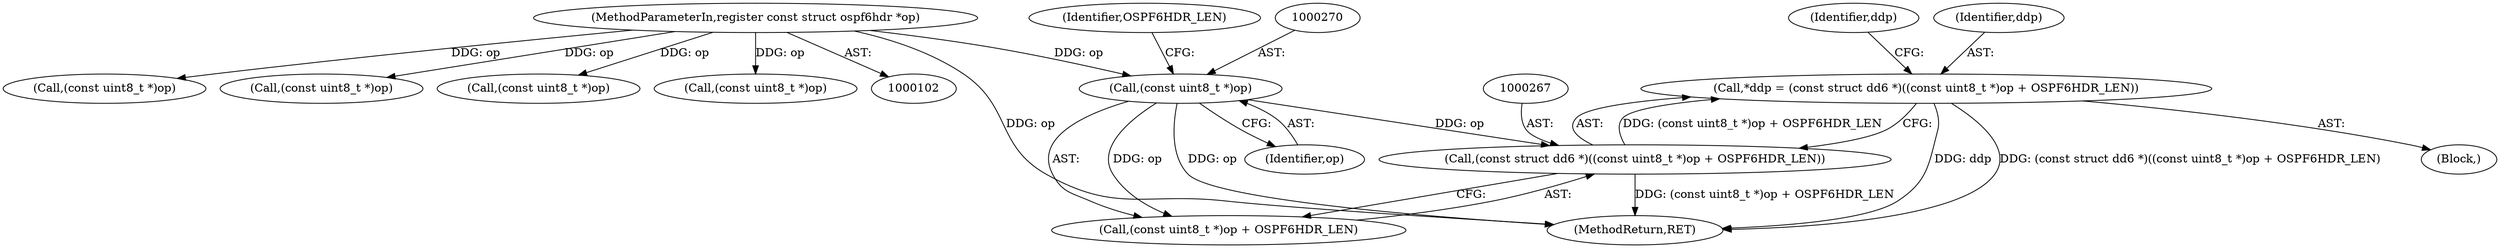 digraph "0_tcpdump_88b2dac837e81cf56dce05e6e7b5989332c0092d@integer" {
"1000264" [label="(Call,*ddp = (const struct dd6 *)((const uint8_t *)op + OSPF6HDR_LEN))"];
"1000266" [label="(Call,(const struct dd6 *)((const uint8_t *)op + OSPF6HDR_LEN))"];
"1000269" [label="(Call,(const uint8_t *)op)"];
"1000104" [label="(MethodParameterIn,register const struct ospf6hdr *op)"];
"1000264" [label="(Call,*ddp = (const struct dd6 *)((const uint8_t *)op + OSPF6HDR_LEN))"];
"1000509" [label="(MethodReturn,RET)"];
"1000483" [label="(Call,(const uint8_t *)op)"];
"1000272" [label="(Identifier,OSPF6HDR_LEN)"];
"1000262" [label="(Block,)"];
"1000104" [label="(MethodParameterIn,register const struct ospf6hdr *op)"];
"1000365" [label="(Call,(const uint8_t *)op)"];
"1000271" [label="(Identifier,op)"];
"1000275" [label="(Identifier,ddp)"];
"1000265" [label="(Identifier,ddp)"];
"1000125" [label="(Call,(const uint8_t *)op)"];
"1000418" [label="(Call,(const uint8_t *)op)"];
"1000269" [label="(Call,(const uint8_t *)op)"];
"1000266" [label="(Call,(const struct dd6 *)((const uint8_t *)op + OSPF6HDR_LEN))"];
"1000268" [label="(Call,(const uint8_t *)op + OSPF6HDR_LEN)"];
"1000264" -> "1000262"  [label="AST: "];
"1000264" -> "1000266"  [label="CFG: "];
"1000265" -> "1000264"  [label="AST: "];
"1000266" -> "1000264"  [label="AST: "];
"1000275" -> "1000264"  [label="CFG: "];
"1000264" -> "1000509"  [label="DDG: ddp"];
"1000264" -> "1000509"  [label="DDG: (const struct dd6 *)((const uint8_t *)op + OSPF6HDR_LEN)"];
"1000266" -> "1000264"  [label="DDG: (const uint8_t *)op + OSPF6HDR_LEN"];
"1000266" -> "1000268"  [label="CFG: "];
"1000267" -> "1000266"  [label="AST: "];
"1000268" -> "1000266"  [label="AST: "];
"1000266" -> "1000509"  [label="DDG: (const uint8_t *)op + OSPF6HDR_LEN"];
"1000269" -> "1000266"  [label="DDG: op"];
"1000269" -> "1000268"  [label="AST: "];
"1000269" -> "1000271"  [label="CFG: "];
"1000270" -> "1000269"  [label="AST: "];
"1000271" -> "1000269"  [label="AST: "];
"1000272" -> "1000269"  [label="CFG: "];
"1000269" -> "1000509"  [label="DDG: op"];
"1000269" -> "1000268"  [label="DDG: op"];
"1000104" -> "1000269"  [label="DDG: op"];
"1000104" -> "1000102"  [label="AST: "];
"1000104" -> "1000509"  [label="DDG: op"];
"1000104" -> "1000125"  [label="DDG: op"];
"1000104" -> "1000365"  [label="DDG: op"];
"1000104" -> "1000418"  [label="DDG: op"];
"1000104" -> "1000483"  [label="DDG: op"];
}
